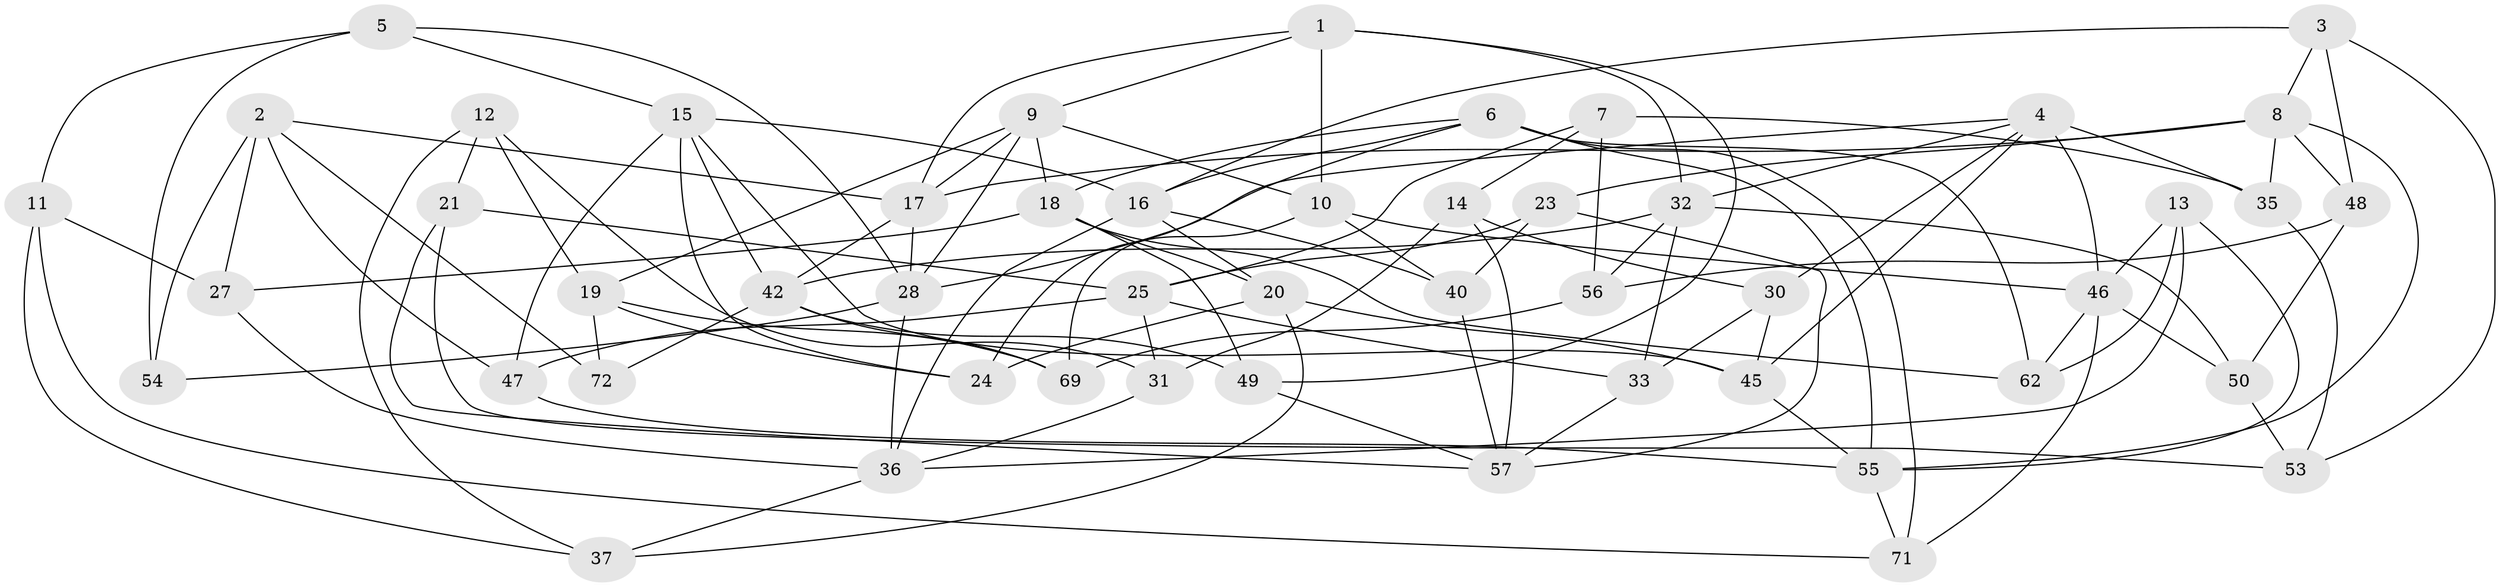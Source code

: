 // original degree distribution, {4: 1.0}
// Generated by graph-tools (version 1.1) at 2025/11/02/27/25 16:11:44]
// undirected, 50 vertices, 118 edges
graph export_dot {
graph [start="1"]
  node [color=gray90,style=filled];
  1 [super="+26"];
  2 [super="+70"];
  3;
  4 [super="+66"];
  5;
  6 [super="+68"];
  7;
  8 [super="+41"];
  9 [super="+39"];
  10 [super="+29"];
  11;
  12;
  13;
  14;
  15 [super="+22"];
  16 [super="+38"];
  17 [super="+67"];
  18 [super="+34"];
  19 [super="+64"];
  20 [super="+44"];
  21;
  23;
  24;
  25 [super="+61"];
  27;
  28 [super="+43"];
  30;
  31;
  32 [super="+51"];
  33;
  35;
  36 [super="+63"];
  37;
  40;
  42 [super="+52"];
  45 [super="+60"];
  46 [super="+58"];
  47;
  48;
  49;
  50;
  53;
  54;
  55 [super="+65"];
  56;
  57 [super="+59"];
  62;
  69;
  71;
  72;
  1 -- 49;
  1 -- 10 [weight=2];
  1 -- 9;
  1 -- 17;
  1 -- 32;
  2 -- 54 [weight=2];
  2 -- 72;
  2 -- 27;
  2 -- 17;
  2 -- 47;
  3 -- 53;
  3 -- 48;
  3 -- 8;
  3 -- 16;
  4 -- 35;
  4 -- 32;
  4 -- 45;
  4 -- 28;
  4 -- 30;
  4 -- 46;
  5 -- 11;
  5 -- 54;
  5 -- 15;
  5 -- 28;
  6 -- 18;
  6 -- 71;
  6 -- 24;
  6 -- 62;
  6 -- 16;
  6 -- 55;
  7 -- 25;
  7 -- 14;
  7 -- 35;
  7 -- 56;
  8 -- 17;
  8 -- 48;
  8 -- 35;
  8 -- 23;
  8 -- 55;
  9 -- 28;
  9 -- 19;
  9 -- 17;
  9 -- 18;
  9 -- 10;
  10 -- 46;
  10 -- 40;
  10 -- 69;
  11 -- 37;
  11 -- 71;
  11 -- 27;
  12 -- 37;
  12 -- 31;
  12 -- 19;
  12 -- 21;
  13 -- 55;
  13 -- 36;
  13 -- 62;
  13 -- 46;
  14 -- 57;
  14 -- 30;
  14 -- 31;
  15 -- 47;
  15 -- 24;
  15 -- 16;
  15 -- 42;
  15 -- 45;
  16 -- 40;
  16 -- 20;
  16 -- 36;
  17 -- 42;
  17 -- 28;
  18 -- 49;
  18 -- 20;
  18 -- 27;
  18 -- 62;
  19 -- 72 [weight=2];
  19 -- 24;
  19 -- 69;
  20 -- 45 [weight=2];
  20 -- 24;
  20 -- 37;
  21 -- 57;
  21 -- 53;
  21 -- 25;
  23 -- 40;
  23 -- 25;
  23 -- 57;
  25 -- 31;
  25 -- 33;
  25 -- 47;
  27 -- 36;
  28 -- 36;
  28 -- 54;
  30 -- 33;
  30 -- 45;
  31 -- 36;
  32 -- 56;
  32 -- 33;
  32 -- 50;
  32 -- 42;
  33 -- 57;
  35 -- 53;
  36 -- 37;
  40 -- 57;
  42 -- 49;
  42 -- 69;
  42 -- 72;
  45 -- 55;
  46 -- 71;
  46 -- 50;
  46 -- 62;
  47 -- 55;
  48 -- 56;
  48 -- 50;
  49 -- 57;
  50 -- 53;
  55 -- 71;
  56 -- 69;
}

